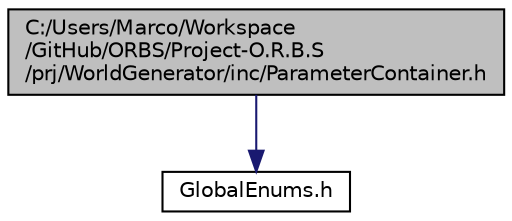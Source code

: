 digraph "C:/Users/Marco/Workspace/GitHub/ORBS/Project-O.R.B.S/prj/WorldGenerator/inc/ParameterContainer.h"
{
  edge [fontname="Helvetica",fontsize="10",labelfontname="Helvetica",labelfontsize="10"];
  node [fontname="Helvetica",fontsize="10",shape=record];
  Node1 [label="C:/Users/Marco/Workspace\l/GitHub/ORBS/Project-O.R.B.S\l/prj/WorldGenerator/inc/ParameterContainer.h",height=0.2,width=0.4,color="black", fillcolor="grey75", style="filled" fontcolor="black"];
  Node1 -> Node2 [color="midnightblue",fontsize="10",style="solid",fontname="Helvetica"];
  Node2 [label="GlobalEnums.h",height=0.2,width=0.4,color="black", fillcolor="white", style="filled",URL="$_global_enums_8h.html",tooltip="Defines the namespace GlobalEnum and some enumerations, which probably should get an own dll project ..."];
}
